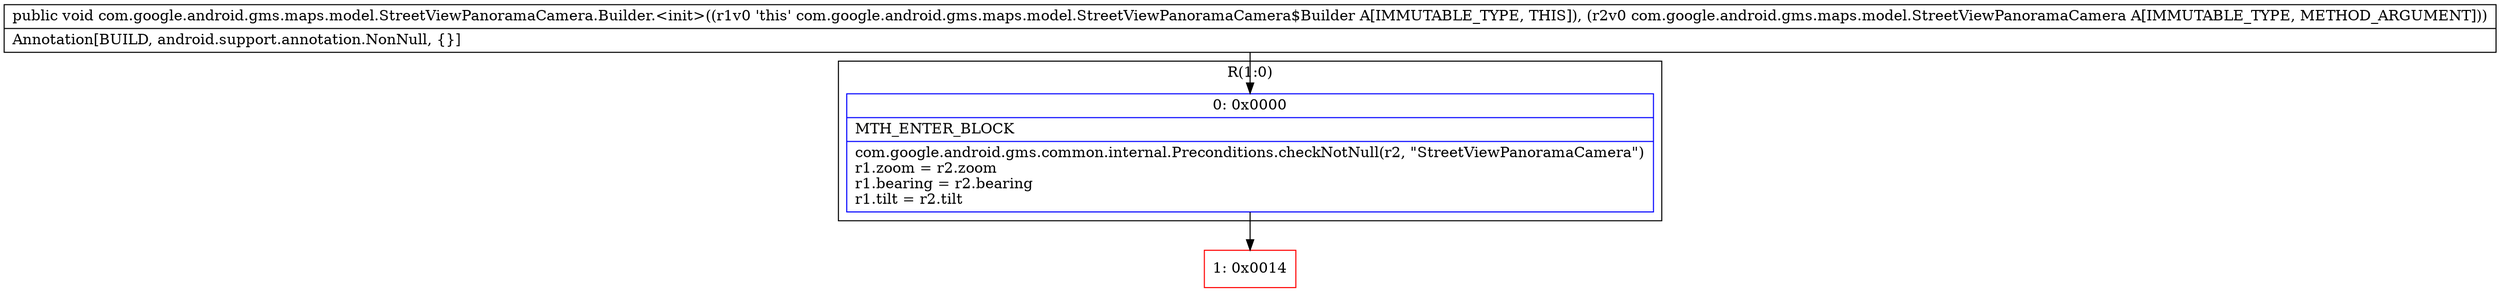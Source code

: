 digraph "CFG forcom.google.android.gms.maps.model.StreetViewPanoramaCamera.Builder.\<init\>(Lcom\/google\/android\/gms\/maps\/model\/StreetViewPanoramaCamera;)V" {
subgraph cluster_Region_703431512 {
label = "R(1:0)";
node [shape=record,color=blue];
Node_0 [shape=record,label="{0\:\ 0x0000|MTH_ENTER_BLOCK\l|com.google.android.gms.common.internal.Preconditions.checkNotNull(r2, \"StreetViewPanoramaCamera\")\lr1.zoom = r2.zoom\lr1.bearing = r2.bearing\lr1.tilt = r2.tilt\l}"];
}
Node_1 [shape=record,color=red,label="{1\:\ 0x0014}"];
MethodNode[shape=record,label="{public void com.google.android.gms.maps.model.StreetViewPanoramaCamera.Builder.\<init\>((r1v0 'this' com.google.android.gms.maps.model.StreetViewPanoramaCamera$Builder A[IMMUTABLE_TYPE, THIS]), (r2v0 com.google.android.gms.maps.model.StreetViewPanoramaCamera A[IMMUTABLE_TYPE, METHOD_ARGUMENT]))  | Annotation[BUILD, android.support.annotation.NonNull, \{\}]\l}"];
MethodNode -> Node_0;
Node_0 -> Node_1;
}

